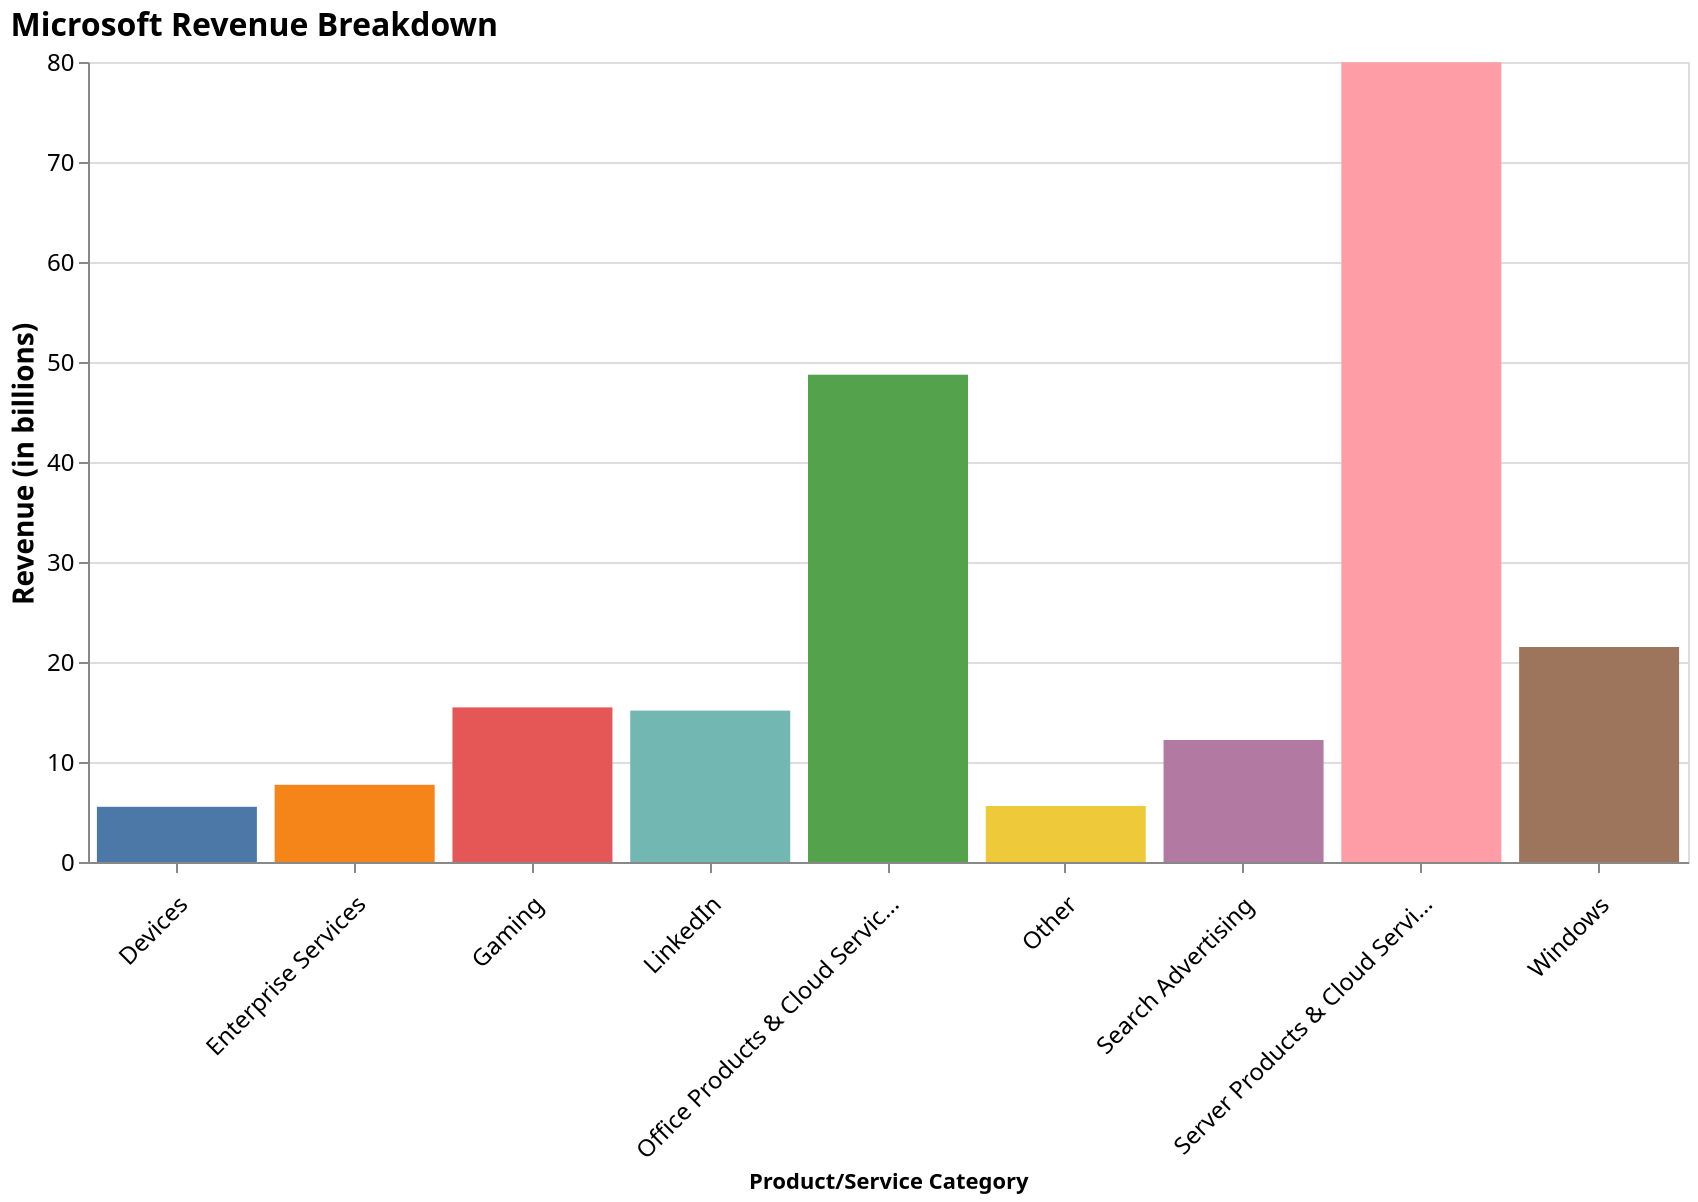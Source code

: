 {
  "$schema": "https://vega.github.io/schema/vega-lite/v5.json",
  "description": "Microsoft Revenue Breakdown",
  "width": 800,
  "height": 400,
  "data": {
    "values": [
      {
        "Product/Service Category": "Server Products & Cloud Services",
        "Revenue": 79.97
      },
      {
        "Product/Service Category": "Office Products & Cloud Services",
        "Revenue": 48.73
      },
      {"Product/Service Category": "Windows", "Revenue": 21.5},
      {"Product/Service Category": "Gaming", "Revenue": 15.46},
      {"Product/Service Category": "LinkedIn", "Revenue": 15.14},
      {"Product/Service Category": "Search Advertising", "Revenue": 12.2},
      {"Product/Service Category": "Enterprise Services", "Revenue": 7.72},
      {"Product/Service Category": "Devices", "Revenue": 5.52},
      {"Product/Service Category": "Other", "Revenue": 5.6}
    ]
  },
  "mark": {"type": "bar", "tooltip": true},
  "encoding": {
    "x": {
      "field": "Product/Service Category",
      "type": "nominal",
      "title": "Product/Service Category",
      "axis": {"labelAngle": -45, "labelFontSize": 12, "labelPadding": 10}
    },
    "y": {
      "field": "Revenue",
      "type": "quantitative",
      "title": "Revenue (in billions)",
      "axis": {"labelFontSize": 12, "titleFontSize": 14}
    },
    "color": {
      "field": "Product/Service Category",
      "type": "nominal",
      "legend": null
    }
  },
  "title": {
    "text": "Microsoft Revenue Breakdown",
    "fontSize": 16,
    "anchor": "start"
  },
  "config": {}
}